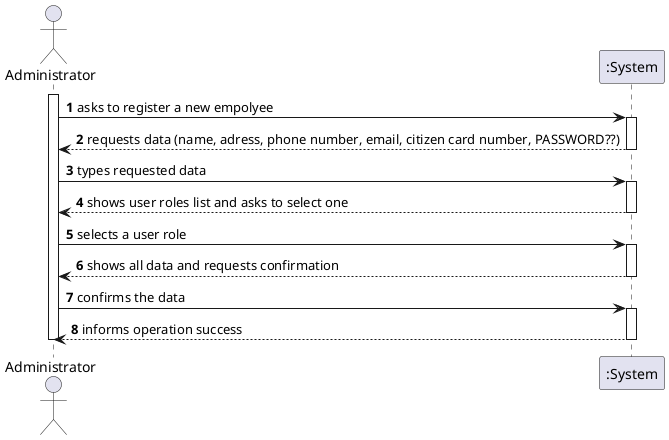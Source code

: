 @startuml US10_SSD
autonumber
actor "Administrator" as admin

activate admin
admin -> ":System" : asks to register a new empolyee
activate ":System"
":System" --> admin : requests data (name, adress, phone number, email, citizen card number, PASSWORD??)
deactivate ":System"

admin -> ":System" : types requested data
activate ":System"
":System" --> admin : shows user roles list and asks to select one
deactivate ":System"

admin -> ":System" : selects a user role
activate ":System"
":System" --> admin : shows all data and requests confirmation
deactivate ":System"

admin -> ":System" : confirms the data
activate ":System"
":System" --> admin : informs operation success
deactivate ":System"

deactivate admin

@enduml